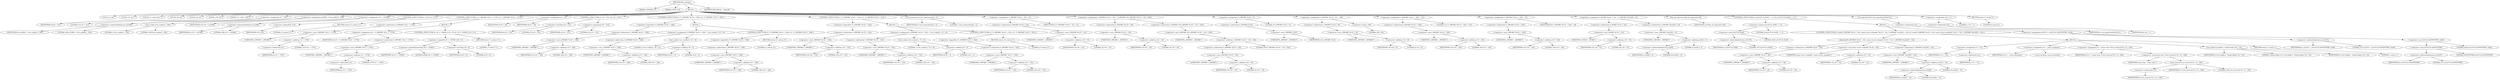 digraph tftp_connect {  
"1000108" [label = "(METHOD,tftp_connect)" ]
"1000109" [label = "(PARAM,_DWORD *a1)" ]
"1000110" [label = "(PARAM,_BYTE *a2)" ]
"1000111" [label = "(BLOCK,,)" ]
"1000112" [label = "(LOCAL,v3: int)" ]
"1000113" [label = "(LOCAL,v4: int *)" ]
"1000114" [label = "(LOCAL,v5: const char *)" ]
"1000115" [label = "(LOCAL,v8: int)" ]
"1000116" [label = "(LOCAL,v9: int)" ]
"1000117" [label = "(LOCAL,v10: int)" ]
"1000118" [label = "(LOCAL,v11: char [ 128 ])" ]
"1000119" [label = "(<operator>.assignment,v8 = 512)" ]
"1000120" [label = "(IDENTIFIER,v8,v8 = 512)" ]
"1000121" [label = "(LITERAL,512,v8 = 512)" ]
"1000122" [label = "(<operator>.assignment,a1[188] = Curl_ccalloc(1, 336))" ]
"1000123" [label = "(<operator>.indirectIndexAccess,a1[188])" ]
"1000124" [label = "(IDENTIFIER,a1,a1[188] = Curl_ccalloc(1, 336))" ]
"1000125" [label = "(LITERAL,188,a1[188] = Curl_ccalloc(1, 336))" ]
"1000126" [label = "(Curl_ccalloc,Curl_ccalloc(1, 336))" ]
"1000127" [label = "(LITERAL,1,Curl_ccalloc(1, 336))" ]
"1000128" [label = "(LITERAL,336,Curl_ccalloc(1, 336))" ]
"1000129" [label = "(<operator>.assignment,v10 = a1[188])" ]
"1000130" [label = "(IDENTIFIER,v10,v10 = a1[188])" ]
"1000131" [label = "(<operator>.indirectIndexAccess,a1[188])" ]
"1000132" [label = "(IDENTIFIER,a1,v10 = a1[188])" ]
"1000133" [label = "(LITERAL,188,v10 = a1[188])" ]
"1000134" [label = "(CONTROL_STRUCTURE,if ( !v10 ),if ( !v10 ))" ]
"1000135" [label = "(<operator>.logicalNot,!v10)" ]
"1000136" [label = "(IDENTIFIER,v10,!v10)" ]
"1000137" [label = "(RETURN,return 27;,return 27;)" ]
"1000138" [label = "(LITERAL,27,return 27;)" ]
"1000139" [label = "(CONTROL_STRUCTURE,if ( *(_DWORD *)(*a1 + 1576) ),if ( *(_DWORD *)(*a1 + 1576) ))" ]
"1000140" [label = "(<operator>.indirection,*(_DWORD *)(*a1 + 1576))" ]
"1000141" [label = "(<operator>.cast,(_DWORD *)(*a1 + 1576))" ]
"1000142" [label = "(UNKNOWN,_DWORD *,_DWORD *)" ]
"1000143" [label = "(<operator>.addition,*a1 + 1576)" ]
"1000144" [label = "(<operator>.indirection,*a1)" ]
"1000145" [label = "(IDENTIFIER,a1,*a1 + 1576)" ]
"1000146" [label = "(LITERAL,1576,*a1 + 1576)" ]
"1000147" [label = "(BLOCK,,)" ]
"1000148" [label = "(<operator>.assignment,v8 = *(_DWORD *)(*a1 + 1576))" ]
"1000149" [label = "(IDENTIFIER,v8,v8 = *(_DWORD *)(*a1 + 1576))" ]
"1000150" [label = "(<operator>.indirection,*(_DWORD *)(*a1 + 1576))" ]
"1000151" [label = "(<operator>.cast,(_DWORD *)(*a1 + 1576))" ]
"1000152" [label = "(UNKNOWN,_DWORD *,_DWORD *)" ]
"1000153" [label = "(<operator>.addition,*a1 + 1576)" ]
"1000154" [label = "(<operator>.indirection,*a1)" ]
"1000155" [label = "(IDENTIFIER,a1,*a1 + 1576)" ]
"1000156" [label = "(LITERAL,1576,*a1 + 1576)" ]
"1000157" [label = "(CONTROL_STRUCTURE,if ( v8 >= 65465 || v8 < 8 ),if ( v8 >= 65465 || v8 < 8 ))" ]
"1000158" [label = "(<operator>.logicalOr,v8 >= 65465 || v8 < 8)" ]
"1000159" [label = "(<operator>.greaterEqualsThan,v8 >= 65465)" ]
"1000160" [label = "(IDENTIFIER,v8,v8 >= 65465)" ]
"1000161" [label = "(LITERAL,65465,v8 >= 65465)" ]
"1000162" [label = "(<operator>.lessThan,v8 < 8)" ]
"1000163" [label = "(IDENTIFIER,v8,v8 < 8)" ]
"1000164" [label = "(LITERAL,8,v8 < 8)" ]
"1000165" [label = "(RETURN,return 71;,return 71;)" ]
"1000166" [label = "(LITERAL,71,return 71;)" ]
"1000167" [label = "(<operator>.assignment,v9 = v8)" ]
"1000168" [label = "(IDENTIFIER,v9,v9 = v8)" ]
"1000169" [label = "(IDENTIFIER,v8,v9 = v8)" ]
"1000170" [label = "(CONTROL_STRUCTURE,if ( v8 < 512 ),if ( v8 < 512 ))" ]
"1000171" [label = "(<operator>.lessThan,v8 < 512)" ]
"1000172" [label = "(IDENTIFIER,v8,v8 < 512)" ]
"1000173" [label = "(LITERAL,512,v8 < 512)" ]
"1000174" [label = "(<operator>.assignment,v9 = 512)" ]
"1000175" [label = "(IDENTIFIER,v9,v9 = 512)" ]
"1000176" [label = "(LITERAL,512,v9 = 512)" ]
"1000177" [label = "(CONTROL_STRUCTURE,if ( !*(_DWORD *)(v10 + 328) ),if ( !*(_DWORD *)(v10 + 328) ))" ]
"1000178" [label = "(<operator>.logicalNot,!*(_DWORD *)(v10 + 328))" ]
"1000179" [label = "(<operator>.indirection,*(_DWORD *)(v10 + 328))" ]
"1000180" [label = "(<operator>.cast,(_DWORD *)(v10 + 328))" ]
"1000181" [label = "(UNKNOWN,_DWORD *,_DWORD *)" ]
"1000182" [label = "(<operator>.addition,v10 + 328)" ]
"1000183" [label = "(IDENTIFIER,v10,v10 + 328)" ]
"1000184" [label = "(LITERAL,328,v10 + 328)" ]
"1000185" [label = "(BLOCK,,)" ]
"1000186" [label = "(<operator>.assignment,*(_DWORD *)(v10 + 328) = Curl_ccalloc(1, v9 + 4))" ]
"1000187" [label = "(<operator>.indirection,*(_DWORD *)(v10 + 328))" ]
"1000188" [label = "(<operator>.cast,(_DWORD *)(v10 + 328))" ]
"1000189" [label = "(UNKNOWN,_DWORD *,_DWORD *)" ]
"1000190" [label = "(<operator>.addition,v10 + 328)" ]
"1000191" [label = "(IDENTIFIER,v10,v10 + 328)" ]
"1000192" [label = "(LITERAL,328,v10 + 328)" ]
"1000193" [label = "(Curl_ccalloc,Curl_ccalloc(1, v9 + 4))" ]
"1000194" [label = "(LITERAL,1,Curl_ccalloc(1, v9 + 4))" ]
"1000195" [label = "(<operator>.addition,v9 + 4)" ]
"1000196" [label = "(IDENTIFIER,v9,v9 + 4)" ]
"1000197" [label = "(LITERAL,4,v9 + 4)" ]
"1000198" [label = "(CONTROL_STRUCTURE,if ( !*(_DWORD *)(v10 + 328) ),if ( !*(_DWORD *)(v10 + 328) ))" ]
"1000199" [label = "(<operator>.logicalNot,!*(_DWORD *)(v10 + 328))" ]
"1000200" [label = "(<operator>.indirection,*(_DWORD *)(v10 + 328))" ]
"1000201" [label = "(<operator>.cast,(_DWORD *)(v10 + 328))" ]
"1000202" [label = "(UNKNOWN,_DWORD *,_DWORD *)" ]
"1000203" [label = "(<operator>.addition,v10 + 328)" ]
"1000204" [label = "(IDENTIFIER,v10,v10 + 328)" ]
"1000205" [label = "(LITERAL,328,v10 + 328)" ]
"1000206" [label = "(RETURN,return 27;,return 27;)" ]
"1000207" [label = "(LITERAL,27,return 27;)" ]
"1000208" [label = "(CONTROL_STRUCTURE,if ( !*(_DWORD *)(v10 + 332) ),if ( !*(_DWORD *)(v10 + 332) ))" ]
"1000209" [label = "(<operator>.logicalNot,!*(_DWORD *)(v10 + 332))" ]
"1000210" [label = "(<operator>.indirection,*(_DWORD *)(v10 + 332))" ]
"1000211" [label = "(<operator>.cast,(_DWORD *)(v10 + 332))" ]
"1000212" [label = "(UNKNOWN,_DWORD *,_DWORD *)" ]
"1000213" [label = "(<operator>.addition,v10 + 332)" ]
"1000214" [label = "(IDENTIFIER,v10,v10 + 332)" ]
"1000215" [label = "(LITERAL,332,v10 + 332)" ]
"1000216" [label = "(BLOCK,,)" ]
"1000217" [label = "(<operator>.assignment,*(_DWORD *)(v10 + 332) = Curl_ccalloc(1, v9 + 4))" ]
"1000218" [label = "(<operator>.indirection,*(_DWORD *)(v10 + 332))" ]
"1000219" [label = "(<operator>.cast,(_DWORD *)(v10 + 332))" ]
"1000220" [label = "(UNKNOWN,_DWORD *,_DWORD *)" ]
"1000221" [label = "(<operator>.addition,v10 + 332)" ]
"1000222" [label = "(IDENTIFIER,v10,v10 + 332)" ]
"1000223" [label = "(LITERAL,332,v10 + 332)" ]
"1000224" [label = "(Curl_ccalloc,Curl_ccalloc(1, v9 + 4))" ]
"1000225" [label = "(LITERAL,1,Curl_ccalloc(1, v9 + 4))" ]
"1000226" [label = "(<operator>.addition,v9 + 4)" ]
"1000227" [label = "(IDENTIFIER,v9,v9 + 4)" ]
"1000228" [label = "(LITERAL,4,v9 + 4)" ]
"1000229" [label = "(CONTROL_STRUCTURE,if ( !*(_DWORD *)(v10 + 332) ),if ( !*(_DWORD *)(v10 + 332) ))" ]
"1000230" [label = "(<operator>.logicalNot,!*(_DWORD *)(v10 + 332))" ]
"1000231" [label = "(<operator>.indirection,*(_DWORD *)(v10 + 332))" ]
"1000232" [label = "(<operator>.cast,(_DWORD *)(v10 + 332))" ]
"1000233" [label = "(UNKNOWN,_DWORD *,_DWORD *)" ]
"1000234" [label = "(<operator>.addition,v10 + 332)" ]
"1000235" [label = "(IDENTIFIER,v10,v10 + 332)" ]
"1000236" [label = "(LITERAL,332,v10 + 332)" ]
"1000237" [label = "(RETURN,return 27;,return 27;)" ]
"1000238" [label = "(LITERAL,27,return 27;)" ]
"1000239" [label = "(Curl_conncontrol,Curl_conncontrol(a1, 1))" ]
"1000240" [label = "(IDENTIFIER,a1,Curl_conncontrol(a1, 1))" ]
"1000241" [label = "(LITERAL,1,Curl_conncontrol(a1, 1))" ]
"1000242" [label = "(<operator>.assignment,*(_DWORD *)(v10 + 16) = a1)" ]
"1000243" [label = "(<operator>.indirection,*(_DWORD *)(v10 + 16))" ]
"1000244" [label = "(<operator>.cast,(_DWORD *)(v10 + 16))" ]
"1000245" [label = "(UNKNOWN,_DWORD *,_DWORD *)" ]
"1000246" [label = "(<operator>.addition,v10 + 16)" ]
"1000247" [label = "(IDENTIFIER,v10,v10 + 16)" ]
"1000248" [label = "(LITERAL,16,v10 + 16)" ]
"1000249" [label = "(IDENTIFIER,a1,*(_DWORD *)(v10 + 16) = a1)" ]
"1000250" [label = "(<operator>.assignment,*(_DWORD *)(v10 + 20) = *(_DWORD *)(*(_DWORD *)(v10 + 16) + 420))" ]
"1000251" [label = "(<operator>.indirection,*(_DWORD *)(v10 + 20))" ]
"1000252" [label = "(<operator>.cast,(_DWORD *)(v10 + 20))" ]
"1000253" [label = "(UNKNOWN,_DWORD *,_DWORD *)" ]
"1000254" [label = "(<operator>.addition,v10 + 20)" ]
"1000255" [label = "(IDENTIFIER,v10,v10 + 20)" ]
"1000256" [label = "(LITERAL,20,v10 + 20)" ]
"1000257" [label = "(<operator>.indirection,*(_DWORD *)(*(_DWORD *)(v10 + 16) + 420))" ]
"1000258" [label = "(<operator>.cast,(_DWORD *)(*(_DWORD *)(v10 + 16) + 420))" ]
"1000259" [label = "(UNKNOWN,_DWORD *,_DWORD *)" ]
"1000260" [label = "(<operator>.addition,*(_DWORD *)(v10 + 16) + 420)" ]
"1000261" [label = "(<operator>.indirection,*(_DWORD *)(v10 + 16))" ]
"1000262" [label = "(<operator>.cast,(_DWORD *)(v10 + 16))" ]
"1000263" [label = "(UNKNOWN,_DWORD *,_DWORD *)" ]
"1000264" [label = "(<operator>.addition,v10 + 16)" ]
"1000265" [label = "(IDENTIFIER,v10,v10 + 16)" ]
"1000266" [label = "(LITERAL,16,v10 + 16)" ]
"1000267" [label = "(LITERAL,420,*(_DWORD *)(v10 + 16) + 420)" ]
"1000268" [label = "(<operator>.assignment,*(_DWORD *)v10 = 0)" ]
"1000269" [label = "(<operator>.indirection,*(_DWORD *)v10)" ]
"1000270" [label = "(<operator>.cast,(_DWORD *)v10)" ]
"1000271" [label = "(UNKNOWN,_DWORD *,_DWORD *)" ]
"1000272" [label = "(IDENTIFIER,v10,(_DWORD *)v10)" ]
"1000273" [label = "(LITERAL,0,*(_DWORD *)v10 = 0)" ]
"1000274" [label = "(<operator>.assignment,*(_DWORD *)(v10 + 8) = -100)" ]
"1000275" [label = "(<operator>.indirection,*(_DWORD *)(v10 + 8))" ]
"1000276" [label = "(<operator>.cast,(_DWORD *)(v10 + 8))" ]
"1000277" [label = "(UNKNOWN,_DWORD *,_DWORD *)" ]
"1000278" [label = "(<operator>.addition,v10 + 8)" ]
"1000279" [label = "(IDENTIFIER,v10,v10 + 8)" ]
"1000280" [label = "(LITERAL,8,v10 + 8)" ]
"1000281" [label = "(<operator>.minus,-100)" ]
"1000282" [label = "(LITERAL,100,-100)" ]
"1000283" [label = "(<operator>.assignment,*(_DWORD *)(v10 + 320) = 512)" ]
"1000284" [label = "(<operator>.indirection,*(_DWORD *)(v10 + 320))" ]
"1000285" [label = "(<operator>.cast,(_DWORD *)(v10 + 320))" ]
"1000286" [label = "(UNKNOWN,_DWORD *,_DWORD *)" ]
"1000287" [label = "(<operator>.addition,v10 + 320)" ]
"1000288" [label = "(IDENTIFIER,v10,v10 + 320)" ]
"1000289" [label = "(LITERAL,320,v10 + 320)" ]
"1000290" [label = "(LITERAL,512,*(_DWORD *)(v10 + 320) = 512)" ]
"1000291" [label = "(<operator>.assignment,*(_DWORD *)(v10 + 324) = v8)" ]
"1000292" [label = "(<operator>.indirection,*(_DWORD *)(v10 + 324))" ]
"1000293" [label = "(<operator>.cast,(_DWORD *)(v10 + 324))" ]
"1000294" [label = "(UNKNOWN,_DWORD *,_DWORD *)" ]
"1000295" [label = "(<operator>.addition,v10 + 324)" ]
"1000296" [label = "(IDENTIFIER,v10,v10 + 324)" ]
"1000297" [label = "(LITERAL,324,v10 + 324)" ]
"1000298" [label = "(IDENTIFIER,v8,*(_DWORD *)(v10 + 324) = v8)" ]
"1000299" [label = "(<operator>.assignment,*(_WORD *)(v10 + 52) = *(_DWORD *)(a1[20] + 4))" ]
"1000300" [label = "(<operator>.indirection,*(_WORD *)(v10 + 52))" ]
"1000301" [label = "(<operator>.cast,(_WORD *)(v10 + 52))" ]
"1000302" [label = "(UNKNOWN,_WORD *,_WORD *)" ]
"1000303" [label = "(<operator>.addition,v10 + 52)" ]
"1000304" [label = "(IDENTIFIER,v10,v10 + 52)" ]
"1000305" [label = "(LITERAL,52,v10 + 52)" ]
"1000306" [label = "(<operator>.indirection,*(_DWORD *)(a1[20] + 4))" ]
"1000307" [label = "(<operator>.cast,(_DWORD *)(a1[20] + 4))" ]
"1000308" [label = "(UNKNOWN,_DWORD *,_DWORD *)" ]
"1000309" [label = "(<operator>.addition,a1[20] + 4)" ]
"1000310" [label = "(<operator>.indirectIndexAccess,a1[20])" ]
"1000311" [label = "(IDENTIFIER,a1,a1[20] + 4)" ]
"1000312" [label = "(LITERAL,20,a1[20] + 4)" ]
"1000313" [label = "(LITERAL,4,a1[20] + 4)" ]
"1000314" [label = "(tftp_set_timeouts,tftp_set_timeouts(v10))" ]
"1000315" [label = "(IDENTIFIER,v10,tftp_set_timeouts(v10))" ]
"1000316" [label = "(CONTROL_STRUCTURE,if ( (a1[147] & 0x40) == 0 ),if ( (a1[147] & 0x40) == 0 ))" ]
"1000317" [label = "(<operator>.equals,(a1[147] & 0x40) == 0)" ]
"1000318" [label = "(<operator>.and,a1[147] & 0x40)" ]
"1000319" [label = "(<operator>.indirectIndexAccess,a1[147])" ]
"1000320" [label = "(IDENTIFIER,a1,a1[147] & 0x40)" ]
"1000321" [label = "(LITERAL,147,a1[147] & 0x40)" ]
"1000322" [label = "(LITERAL,0x40,a1[147] & 0x40)" ]
"1000323" [label = "(LITERAL,0,(a1[147] & 0x40) == 0)" ]
"1000324" [label = "(BLOCK,,)" ]
"1000325" [label = "(CONTROL_STRUCTURE,if ( bind(*(_DWORD *)(v10 + 20), (const struct sockaddr *)(v10 + 52), *(_DWORD *)(a1[20] + 16)) ),if ( bind(*(_DWORD *)(v10 + 20), (const struct sockaddr *)(v10 + 52), *(_DWORD *)(a1[20] + 16)) ))" ]
"1000326" [label = "(bind,bind(*(_DWORD *)(v10 + 20), (const struct sockaddr *)(v10 + 52), *(_DWORD *)(a1[20] + 16)))" ]
"1000327" [label = "(<operator>.indirection,*(_DWORD *)(v10 + 20))" ]
"1000328" [label = "(<operator>.cast,(_DWORD *)(v10 + 20))" ]
"1000329" [label = "(UNKNOWN,_DWORD *,_DWORD *)" ]
"1000330" [label = "(<operator>.addition,v10 + 20)" ]
"1000331" [label = "(IDENTIFIER,v10,v10 + 20)" ]
"1000332" [label = "(LITERAL,20,v10 + 20)" ]
"1000333" [label = "(<operator>.cast,(const struct sockaddr *)(v10 + 52))" ]
"1000334" [label = "(UNKNOWN,const struct sockaddr *,const struct sockaddr *)" ]
"1000335" [label = "(<operator>.addition,v10 + 52)" ]
"1000336" [label = "(IDENTIFIER,v10,v10 + 52)" ]
"1000337" [label = "(LITERAL,52,v10 + 52)" ]
"1000338" [label = "(<operator>.indirection,*(_DWORD *)(a1[20] + 16))" ]
"1000339" [label = "(<operator>.cast,(_DWORD *)(a1[20] + 16))" ]
"1000340" [label = "(UNKNOWN,_DWORD *,_DWORD *)" ]
"1000341" [label = "(<operator>.addition,a1[20] + 16)" ]
"1000342" [label = "(<operator>.indirectIndexAccess,a1[20])" ]
"1000343" [label = "(IDENTIFIER,a1,a1[20] + 16)" ]
"1000344" [label = "(LITERAL,20,a1[20] + 16)" ]
"1000345" [label = "(LITERAL,16,a1[20] + 16)" ]
"1000346" [label = "(BLOCK,,)" ]
"1000347" [label = "(<operator>.assignment,v3 = *a1)" ]
"1000348" [label = "(IDENTIFIER,v3,v3 = *a1)" ]
"1000349" [label = "(<operator>.indirection,*a1)" ]
"1000350" [label = "(IDENTIFIER,a1,v3 = *a1)" ]
"1000351" [label = "(<operator>.assignment,v4 = _errno_location())" ]
"1000352" [label = "(IDENTIFIER,v4,v4 = _errno_location())" ]
"1000353" [label = "(_errno_location,_errno_location())" ]
"1000354" [label = "(<operator>.assignment,v5 = (const char *)Curl_strerror(*v4, v11, 128))" ]
"1000355" [label = "(IDENTIFIER,v5,v5 = (const char *)Curl_strerror(*v4, v11, 128))" ]
"1000356" [label = "(<operator>.cast,(const char *)Curl_strerror(*v4, v11, 128))" ]
"1000357" [label = "(UNKNOWN,const char *,const char *)" ]
"1000358" [label = "(Curl_strerror,Curl_strerror(*v4, v11, 128))" ]
"1000359" [label = "(<operator>.indirection,*v4)" ]
"1000360" [label = "(IDENTIFIER,v4,Curl_strerror(*v4, v11, 128))" ]
"1000361" [label = "(IDENTIFIER,v11,Curl_strerror(*v4, v11, 128))" ]
"1000362" [label = "(LITERAL,128,Curl_strerror(*v4, v11, 128))" ]
"1000363" [label = "(Curl_failf,Curl_failf(v3, \"bind() failed; %s\", v5))" ]
"1000364" [label = "(IDENTIFIER,v3,Curl_failf(v3, \"bind() failed; %s\", v5))" ]
"1000365" [label = "(LITERAL,\"bind() failed; %s\",Curl_failf(v3, \"bind() failed; %s\", v5))" ]
"1000366" [label = "(IDENTIFIER,v5,Curl_failf(v3, \"bind() failed; %s\", v5))" ]
"1000367" [label = "(RETURN,return 7;,return 7;)" ]
"1000368" [label = "(LITERAL,7,return 7;)" ]
"1000369" [label = "(<operator>.assignment,a1[147] = a1[147] & 0xFFFFFFBF | 0x40)" ]
"1000370" [label = "(<operator>.indirectIndexAccess,a1[147])" ]
"1000371" [label = "(IDENTIFIER,a1,a1[147] = a1[147] & 0xFFFFFFBF | 0x40)" ]
"1000372" [label = "(LITERAL,147,a1[147] = a1[147] & 0xFFFFFFBF | 0x40)" ]
"1000373" [label = "(<operator>.or,a1[147] & 0xFFFFFFBF | 0x40)" ]
"1000374" [label = "(<operator>.and,a1[147] & 0xFFFFFFBF)" ]
"1000375" [label = "(<operator>.indirectIndexAccess,a1[147])" ]
"1000376" [label = "(IDENTIFIER,a1,a1[147] & 0xFFFFFFBF)" ]
"1000377" [label = "(LITERAL,147,a1[147] & 0xFFFFFFBF)" ]
"1000378" [label = "(LITERAL,0xFFFFFFBF,a1[147] & 0xFFFFFFBF)" ]
"1000379" [label = "(LITERAL,0x40,a1[147] & 0xFFFFFFBF | 0x40)" ]
"1000380" [label = "(Curl_pgrsStartNow,Curl_pgrsStartNow(*a1))" ]
"1000381" [label = "(<operator>.indirection,*a1)" ]
"1000382" [label = "(IDENTIFIER,a1,Curl_pgrsStartNow(*a1))" ]
"1000383" [label = "(<operator>.assignment,*a2 = 1)" ]
"1000384" [label = "(<operator>.indirection,*a2)" ]
"1000385" [label = "(IDENTIFIER,a2,*a2 = 1)" ]
"1000386" [label = "(LITERAL,1,*a2 = 1)" ]
"1000387" [label = "(RETURN,return 0;,return 0;)" ]
"1000388" [label = "(LITERAL,0,return 0;)" ]
"1000389" [label = "(METHOD_RETURN,int __fastcall)" ]
  "1000108" -> "1000109" 
  "1000108" -> "1000110" 
  "1000108" -> "1000111" 
  "1000108" -> "1000389" 
  "1000111" -> "1000112" 
  "1000111" -> "1000113" 
  "1000111" -> "1000114" 
  "1000111" -> "1000115" 
  "1000111" -> "1000116" 
  "1000111" -> "1000117" 
  "1000111" -> "1000118" 
  "1000111" -> "1000119" 
  "1000111" -> "1000122" 
  "1000111" -> "1000129" 
  "1000111" -> "1000134" 
  "1000111" -> "1000139" 
  "1000111" -> "1000167" 
  "1000111" -> "1000170" 
  "1000111" -> "1000177" 
  "1000111" -> "1000208" 
  "1000111" -> "1000239" 
  "1000111" -> "1000242" 
  "1000111" -> "1000250" 
  "1000111" -> "1000268" 
  "1000111" -> "1000274" 
  "1000111" -> "1000283" 
  "1000111" -> "1000291" 
  "1000111" -> "1000299" 
  "1000111" -> "1000314" 
  "1000111" -> "1000316" 
  "1000111" -> "1000380" 
  "1000111" -> "1000383" 
  "1000111" -> "1000387" 
  "1000119" -> "1000120" 
  "1000119" -> "1000121" 
  "1000122" -> "1000123" 
  "1000122" -> "1000126" 
  "1000123" -> "1000124" 
  "1000123" -> "1000125" 
  "1000126" -> "1000127" 
  "1000126" -> "1000128" 
  "1000129" -> "1000130" 
  "1000129" -> "1000131" 
  "1000131" -> "1000132" 
  "1000131" -> "1000133" 
  "1000134" -> "1000135" 
  "1000134" -> "1000137" 
  "1000135" -> "1000136" 
  "1000137" -> "1000138" 
  "1000139" -> "1000140" 
  "1000139" -> "1000147" 
  "1000140" -> "1000141" 
  "1000141" -> "1000142" 
  "1000141" -> "1000143" 
  "1000143" -> "1000144" 
  "1000143" -> "1000146" 
  "1000144" -> "1000145" 
  "1000147" -> "1000148" 
  "1000147" -> "1000157" 
  "1000148" -> "1000149" 
  "1000148" -> "1000150" 
  "1000150" -> "1000151" 
  "1000151" -> "1000152" 
  "1000151" -> "1000153" 
  "1000153" -> "1000154" 
  "1000153" -> "1000156" 
  "1000154" -> "1000155" 
  "1000157" -> "1000158" 
  "1000157" -> "1000165" 
  "1000158" -> "1000159" 
  "1000158" -> "1000162" 
  "1000159" -> "1000160" 
  "1000159" -> "1000161" 
  "1000162" -> "1000163" 
  "1000162" -> "1000164" 
  "1000165" -> "1000166" 
  "1000167" -> "1000168" 
  "1000167" -> "1000169" 
  "1000170" -> "1000171" 
  "1000170" -> "1000174" 
  "1000171" -> "1000172" 
  "1000171" -> "1000173" 
  "1000174" -> "1000175" 
  "1000174" -> "1000176" 
  "1000177" -> "1000178" 
  "1000177" -> "1000185" 
  "1000178" -> "1000179" 
  "1000179" -> "1000180" 
  "1000180" -> "1000181" 
  "1000180" -> "1000182" 
  "1000182" -> "1000183" 
  "1000182" -> "1000184" 
  "1000185" -> "1000186" 
  "1000185" -> "1000198" 
  "1000186" -> "1000187" 
  "1000186" -> "1000193" 
  "1000187" -> "1000188" 
  "1000188" -> "1000189" 
  "1000188" -> "1000190" 
  "1000190" -> "1000191" 
  "1000190" -> "1000192" 
  "1000193" -> "1000194" 
  "1000193" -> "1000195" 
  "1000195" -> "1000196" 
  "1000195" -> "1000197" 
  "1000198" -> "1000199" 
  "1000198" -> "1000206" 
  "1000199" -> "1000200" 
  "1000200" -> "1000201" 
  "1000201" -> "1000202" 
  "1000201" -> "1000203" 
  "1000203" -> "1000204" 
  "1000203" -> "1000205" 
  "1000206" -> "1000207" 
  "1000208" -> "1000209" 
  "1000208" -> "1000216" 
  "1000209" -> "1000210" 
  "1000210" -> "1000211" 
  "1000211" -> "1000212" 
  "1000211" -> "1000213" 
  "1000213" -> "1000214" 
  "1000213" -> "1000215" 
  "1000216" -> "1000217" 
  "1000216" -> "1000229" 
  "1000217" -> "1000218" 
  "1000217" -> "1000224" 
  "1000218" -> "1000219" 
  "1000219" -> "1000220" 
  "1000219" -> "1000221" 
  "1000221" -> "1000222" 
  "1000221" -> "1000223" 
  "1000224" -> "1000225" 
  "1000224" -> "1000226" 
  "1000226" -> "1000227" 
  "1000226" -> "1000228" 
  "1000229" -> "1000230" 
  "1000229" -> "1000237" 
  "1000230" -> "1000231" 
  "1000231" -> "1000232" 
  "1000232" -> "1000233" 
  "1000232" -> "1000234" 
  "1000234" -> "1000235" 
  "1000234" -> "1000236" 
  "1000237" -> "1000238" 
  "1000239" -> "1000240" 
  "1000239" -> "1000241" 
  "1000242" -> "1000243" 
  "1000242" -> "1000249" 
  "1000243" -> "1000244" 
  "1000244" -> "1000245" 
  "1000244" -> "1000246" 
  "1000246" -> "1000247" 
  "1000246" -> "1000248" 
  "1000250" -> "1000251" 
  "1000250" -> "1000257" 
  "1000251" -> "1000252" 
  "1000252" -> "1000253" 
  "1000252" -> "1000254" 
  "1000254" -> "1000255" 
  "1000254" -> "1000256" 
  "1000257" -> "1000258" 
  "1000258" -> "1000259" 
  "1000258" -> "1000260" 
  "1000260" -> "1000261" 
  "1000260" -> "1000267" 
  "1000261" -> "1000262" 
  "1000262" -> "1000263" 
  "1000262" -> "1000264" 
  "1000264" -> "1000265" 
  "1000264" -> "1000266" 
  "1000268" -> "1000269" 
  "1000268" -> "1000273" 
  "1000269" -> "1000270" 
  "1000270" -> "1000271" 
  "1000270" -> "1000272" 
  "1000274" -> "1000275" 
  "1000274" -> "1000281" 
  "1000275" -> "1000276" 
  "1000276" -> "1000277" 
  "1000276" -> "1000278" 
  "1000278" -> "1000279" 
  "1000278" -> "1000280" 
  "1000281" -> "1000282" 
  "1000283" -> "1000284" 
  "1000283" -> "1000290" 
  "1000284" -> "1000285" 
  "1000285" -> "1000286" 
  "1000285" -> "1000287" 
  "1000287" -> "1000288" 
  "1000287" -> "1000289" 
  "1000291" -> "1000292" 
  "1000291" -> "1000298" 
  "1000292" -> "1000293" 
  "1000293" -> "1000294" 
  "1000293" -> "1000295" 
  "1000295" -> "1000296" 
  "1000295" -> "1000297" 
  "1000299" -> "1000300" 
  "1000299" -> "1000306" 
  "1000300" -> "1000301" 
  "1000301" -> "1000302" 
  "1000301" -> "1000303" 
  "1000303" -> "1000304" 
  "1000303" -> "1000305" 
  "1000306" -> "1000307" 
  "1000307" -> "1000308" 
  "1000307" -> "1000309" 
  "1000309" -> "1000310" 
  "1000309" -> "1000313" 
  "1000310" -> "1000311" 
  "1000310" -> "1000312" 
  "1000314" -> "1000315" 
  "1000316" -> "1000317" 
  "1000316" -> "1000324" 
  "1000317" -> "1000318" 
  "1000317" -> "1000323" 
  "1000318" -> "1000319" 
  "1000318" -> "1000322" 
  "1000319" -> "1000320" 
  "1000319" -> "1000321" 
  "1000324" -> "1000325" 
  "1000324" -> "1000369" 
  "1000325" -> "1000326" 
  "1000325" -> "1000346" 
  "1000326" -> "1000327" 
  "1000326" -> "1000333" 
  "1000326" -> "1000338" 
  "1000327" -> "1000328" 
  "1000328" -> "1000329" 
  "1000328" -> "1000330" 
  "1000330" -> "1000331" 
  "1000330" -> "1000332" 
  "1000333" -> "1000334" 
  "1000333" -> "1000335" 
  "1000335" -> "1000336" 
  "1000335" -> "1000337" 
  "1000338" -> "1000339" 
  "1000339" -> "1000340" 
  "1000339" -> "1000341" 
  "1000341" -> "1000342" 
  "1000341" -> "1000345" 
  "1000342" -> "1000343" 
  "1000342" -> "1000344" 
  "1000346" -> "1000347" 
  "1000346" -> "1000351" 
  "1000346" -> "1000354" 
  "1000346" -> "1000363" 
  "1000346" -> "1000367" 
  "1000347" -> "1000348" 
  "1000347" -> "1000349" 
  "1000349" -> "1000350" 
  "1000351" -> "1000352" 
  "1000351" -> "1000353" 
  "1000354" -> "1000355" 
  "1000354" -> "1000356" 
  "1000356" -> "1000357" 
  "1000356" -> "1000358" 
  "1000358" -> "1000359" 
  "1000358" -> "1000361" 
  "1000358" -> "1000362" 
  "1000359" -> "1000360" 
  "1000363" -> "1000364" 
  "1000363" -> "1000365" 
  "1000363" -> "1000366" 
  "1000367" -> "1000368" 
  "1000369" -> "1000370" 
  "1000369" -> "1000373" 
  "1000370" -> "1000371" 
  "1000370" -> "1000372" 
  "1000373" -> "1000374" 
  "1000373" -> "1000379" 
  "1000374" -> "1000375" 
  "1000374" -> "1000378" 
  "1000375" -> "1000376" 
  "1000375" -> "1000377" 
  "1000380" -> "1000381" 
  "1000381" -> "1000382" 
  "1000383" -> "1000384" 
  "1000383" -> "1000386" 
  "1000384" -> "1000385" 
  "1000387" -> "1000388" 
}
